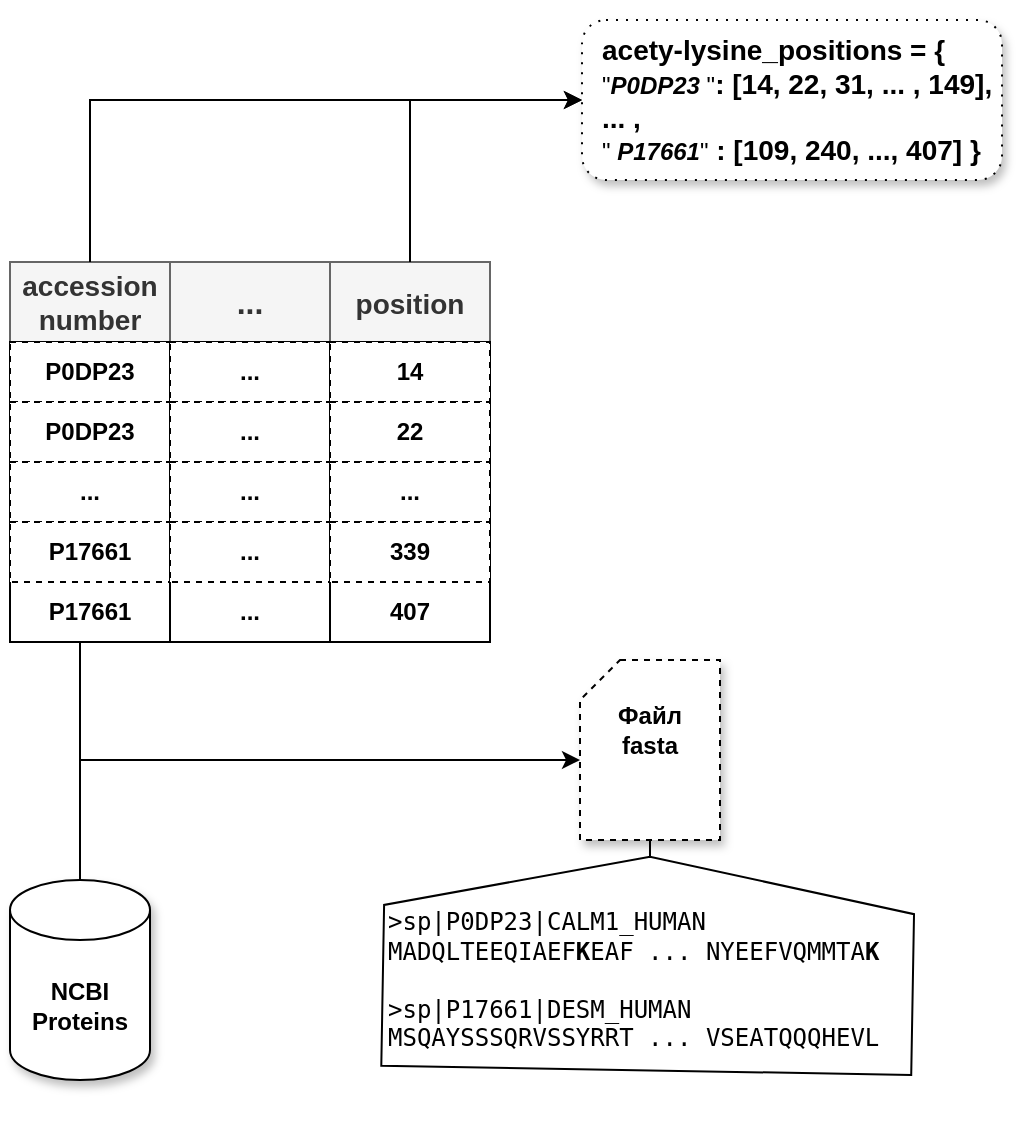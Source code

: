 <mxfile version="21.7.1" type="github">
  <diagram name="Page-1" id="7R-ukOLS5IpqLkp3WyMd">
    <mxGraphModel dx="1434" dy="759" grid="1" gridSize="10" guides="1" tooltips="1" connect="1" arrows="1" fold="1" page="1" pageScale="1" pageWidth="850" pageHeight="1100" math="0" shadow="0">
      <root>
        <mxCell id="0" />
        <mxCell id="1" parent="0" />
        <mxCell id="FEqC6AXYo_2WrqIZfGnE-35" value="" style="group;shadow=0;" vertex="1" connectable="0" parent="1">
          <mxGeometry x="80" y="241" width="80" height="190" as="geometry" />
        </mxCell>
        <mxCell id="FEqC6AXYo_2WrqIZfGnE-22" value="&lt;p&gt;&lt;font style=&quot;font-size: 14px;&quot;&gt;&lt;b&gt;accession number&lt;br&gt;&lt;/b&gt;&lt;/font&gt;&lt;/p&gt;" style="rounded=0;whiteSpace=wrap;html=1;fillColor=#f5f5f5;fontColor=#333333;strokeColor=#666666;shadow=0;" vertex="1" parent="FEqC6AXYo_2WrqIZfGnE-35">
          <mxGeometry width="80" height="40" as="geometry" />
        </mxCell>
        <mxCell id="FEqC6AXYo_2WrqIZfGnE-23" value="" style="rounded=0;whiteSpace=wrap;html=1;shadow=0;" vertex="1" parent="FEqC6AXYo_2WrqIZfGnE-35">
          <mxGeometry y="40" width="80" height="150" as="geometry" />
        </mxCell>
        <mxCell id="FEqC6AXYo_2WrqIZfGnE-28" value="P0DP23" style="rounded=0;whiteSpace=wrap;html=1;dashed=1;fontStyle=1;shadow=0;" vertex="1" parent="FEqC6AXYo_2WrqIZfGnE-35">
          <mxGeometry y="40" width="80" height="30" as="geometry" />
        </mxCell>
        <mxCell id="FEqC6AXYo_2WrqIZfGnE-29" value="P0DP23" style="rounded=0;whiteSpace=wrap;html=1;dashed=1;fontStyle=1;shadow=0;" vertex="1" parent="FEqC6AXYo_2WrqIZfGnE-35">
          <mxGeometry y="70" width="80" height="30" as="geometry" />
        </mxCell>
        <mxCell id="FEqC6AXYo_2WrqIZfGnE-30" value="&lt;div&gt;...&lt;br&gt;&lt;/div&gt;" style="rounded=0;whiteSpace=wrap;html=1;dashed=1;fontStyle=1;shadow=0;" vertex="1" parent="FEqC6AXYo_2WrqIZfGnE-35">
          <mxGeometry y="100" width="80" height="30" as="geometry" />
        </mxCell>
        <mxCell id="FEqC6AXYo_2WrqIZfGnE-31" value="P17661" style="rounded=0;whiteSpace=wrap;html=1;dashed=1;fontStyle=1;shadow=0;" vertex="1" parent="FEqC6AXYo_2WrqIZfGnE-35">
          <mxGeometry y="130" width="80" height="30" as="geometry" />
        </mxCell>
        <mxCell id="FEqC6AXYo_2WrqIZfGnE-34" value="P17661" style="text;html=1;strokeColor=none;fillColor=none;align=center;verticalAlign=middle;whiteSpace=wrap;rounded=0;fontStyle=1;shadow=0;" vertex="1" parent="FEqC6AXYo_2WrqIZfGnE-35">
          <mxGeometry x="10" y="160" width="60" height="30" as="geometry" />
        </mxCell>
        <mxCell id="FEqC6AXYo_2WrqIZfGnE-36" value="" style="group;shadow=0;" vertex="1" connectable="0" parent="1">
          <mxGeometry x="160" y="241" width="80" height="190" as="geometry" />
        </mxCell>
        <mxCell id="FEqC6AXYo_2WrqIZfGnE-37" value="&lt;p&gt;&lt;font style=&quot;font-size: 16px;&quot;&gt;&lt;b&gt;...&lt;/b&gt;&lt;/font&gt;&lt;/p&gt;" style="rounded=0;whiteSpace=wrap;html=1;fillColor=#f5f5f5;fontColor=#333333;strokeColor=#666666;shadow=0;" vertex="1" parent="FEqC6AXYo_2WrqIZfGnE-36">
          <mxGeometry width="80" height="40" as="geometry" />
        </mxCell>
        <mxCell id="FEqC6AXYo_2WrqIZfGnE-38" value="" style="rounded=0;whiteSpace=wrap;html=1;shadow=0;" vertex="1" parent="FEqC6AXYo_2WrqIZfGnE-36">
          <mxGeometry y="40" width="80" height="150" as="geometry" />
        </mxCell>
        <mxCell id="FEqC6AXYo_2WrqIZfGnE-39" value="&lt;div&gt;...&lt;br&gt;&lt;/div&gt;" style="rounded=0;whiteSpace=wrap;html=1;dashed=1;fontStyle=1;shadow=0;" vertex="1" parent="FEqC6AXYo_2WrqIZfGnE-36">
          <mxGeometry y="40" width="80" height="30" as="geometry" />
        </mxCell>
        <mxCell id="FEqC6AXYo_2WrqIZfGnE-40" value="&lt;div&gt;...&lt;br&gt;&lt;/div&gt;" style="rounded=0;whiteSpace=wrap;html=1;dashed=1;fontStyle=1;shadow=0;" vertex="1" parent="FEqC6AXYo_2WrqIZfGnE-36">
          <mxGeometry y="70" width="80" height="30" as="geometry" />
        </mxCell>
        <mxCell id="FEqC6AXYo_2WrqIZfGnE-41" value="&lt;div&gt;...&lt;br&gt;&lt;/div&gt;" style="rounded=0;whiteSpace=wrap;html=1;dashed=1;fontStyle=1;shadow=0;" vertex="1" parent="FEqC6AXYo_2WrqIZfGnE-36">
          <mxGeometry y="100" width="80" height="30" as="geometry" />
        </mxCell>
        <mxCell id="FEqC6AXYo_2WrqIZfGnE-42" value="&lt;div&gt;...&lt;br&gt;&lt;/div&gt;" style="rounded=0;whiteSpace=wrap;html=1;dashed=1;fontStyle=1;shadow=0;" vertex="1" parent="FEqC6AXYo_2WrqIZfGnE-36">
          <mxGeometry y="130" width="80" height="30" as="geometry" />
        </mxCell>
        <mxCell id="FEqC6AXYo_2WrqIZfGnE-43" value="&lt;div&gt;...&lt;br&gt;&lt;/div&gt;" style="text;html=1;strokeColor=none;fillColor=none;align=center;verticalAlign=middle;whiteSpace=wrap;rounded=0;fontStyle=1;shadow=0;" vertex="1" parent="FEqC6AXYo_2WrqIZfGnE-36">
          <mxGeometry x="10" y="160" width="60" height="30" as="geometry" />
        </mxCell>
        <mxCell id="FEqC6AXYo_2WrqIZfGnE-44" value="" style="group;shadow=0;" vertex="1" connectable="0" parent="1">
          <mxGeometry x="240" y="241" width="80" height="190" as="geometry" />
        </mxCell>
        <mxCell id="FEqC6AXYo_2WrqIZfGnE-45" value="&lt;p style=&quot;font-size: 15px;&quot;&gt;&lt;font size=&quot;1&quot;&gt;&lt;b style=&quot;font-size: 14px;&quot;&gt;position&lt;/b&gt;&lt;/font&gt;&lt;/p&gt;" style="rounded=0;whiteSpace=wrap;html=1;fillColor=#f5f5f5;fontColor=#333333;strokeColor=#666666;shadow=0;" vertex="1" parent="FEqC6AXYo_2WrqIZfGnE-44">
          <mxGeometry width="80" height="40" as="geometry" />
        </mxCell>
        <mxCell id="FEqC6AXYo_2WrqIZfGnE-46" value="" style="rounded=0;whiteSpace=wrap;html=1;shadow=0;" vertex="1" parent="FEqC6AXYo_2WrqIZfGnE-44">
          <mxGeometry y="40" width="80" height="150" as="geometry" />
        </mxCell>
        <mxCell id="FEqC6AXYo_2WrqIZfGnE-47" value="14" style="rounded=0;whiteSpace=wrap;html=1;dashed=1;fontStyle=1;shadow=0;" vertex="1" parent="FEqC6AXYo_2WrqIZfGnE-44">
          <mxGeometry y="40" width="80" height="30" as="geometry" />
        </mxCell>
        <mxCell id="FEqC6AXYo_2WrqIZfGnE-48" value="22" style="rounded=0;whiteSpace=wrap;html=1;dashed=1;fontStyle=1;shadow=0;" vertex="1" parent="FEqC6AXYo_2WrqIZfGnE-44">
          <mxGeometry y="70" width="80" height="30" as="geometry" />
        </mxCell>
        <mxCell id="FEqC6AXYo_2WrqIZfGnE-49" value="&lt;div&gt;...&lt;br&gt;&lt;/div&gt;" style="rounded=0;whiteSpace=wrap;html=1;dashed=1;fontStyle=1;shadow=0;" vertex="1" parent="FEqC6AXYo_2WrqIZfGnE-44">
          <mxGeometry y="100" width="80" height="30" as="geometry" />
        </mxCell>
        <mxCell id="FEqC6AXYo_2WrqIZfGnE-50" value="339" style="rounded=0;whiteSpace=wrap;html=1;dashed=1;fontStyle=1;shadow=0;" vertex="1" parent="FEqC6AXYo_2WrqIZfGnE-44">
          <mxGeometry y="130" width="80" height="30" as="geometry" />
        </mxCell>
        <mxCell id="FEqC6AXYo_2WrqIZfGnE-51" value="407" style="text;html=1;strokeColor=none;fillColor=none;align=center;verticalAlign=middle;whiteSpace=wrap;rounded=0;fontStyle=1;shadow=0;" vertex="1" parent="FEqC6AXYo_2WrqIZfGnE-44">
          <mxGeometry x="10" y="160" width="60" height="30" as="geometry" />
        </mxCell>
        <mxCell id="FEqC6AXYo_2WrqIZfGnE-54" value="" style="group;strokeWidth=3;shadow=0;" vertex="1" connectable="0" parent="1">
          <mxGeometry x="366" y="110" width="210" height="100" as="geometry" />
        </mxCell>
        <mxCell id="FEqC6AXYo_2WrqIZfGnE-53" value="" style="rounded=1;whiteSpace=wrap;html=1;dashed=1;dashPattern=1 4;shadow=1;" vertex="1" parent="FEqC6AXYo_2WrqIZfGnE-54">
          <mxGeometry y="10" width="210" height="80" as="geometry" />
        </mxCell>
        <mxCell id="FEqC6AXYo_2WrqIZfGnE-52" value="&lt;div align=&quot;left&quot;&gt;&lt;b&gt;&lt;font style=&quot;font-size: 14px;&quot;&gt;acety-lysine_positions = { &lt;/font&gt;&lt;/b&gt;&quot;&lt;b&gt;&lt;i&gt;P0DP23&lt;/i&gt;&lt;/b&gt; &quot;&lt;b&gt;&lt;font style=&quot;font-size: 14px;&quot;&gt;: [14, 22, 31, ... , 149],&lt;/font&gt;&lt;/b&gt;&lt;/div&gt;&lt;div align=&quot;left&quot;&gt;&lt;b&gt;&lt;font style=&quot;font-size: 14px;&quot;&gt;... ,&lt;br&gt;&lt;/font&gt;&lt;/b&gt;&lt;/div&gt;&lt;div align=&quot;left&quot;&gt;&quot; &lt;i&gt;&lt;b&gt;P17661&lt;/b&gt;&lt;/i&gt;&quot;&lt;b&gt;&lt;font style=&quot;font-size: 14px;&quot;&gt; : [109, 240, ..., 407] } &lt;br&gt;&lt;/font&gt;&lt;/b&gt;&lt;/div&gt;" style="text;html=1;strokeColor=none;fillColor=none;align=left;verticalAlign=middle;whiteSpace=wrap;rounded=0;" vertex="1" parent="FEqC6AXYo_2WrqIZfGnE-54">
          <mxGeometry x="8" width="200" height="100" as="geometry" />
        </mxCell>
        <mxCell id="FEqC6AXYo_2WrqIZfGnE-55" style="edgeStyle=orthogonalEdgeStyle;rounded=0;orthogonalLoop=1;jettySize=auto;html=1;exitX=0.5;exitY=0;exitDx=0;exitDy=0;entryX=0;entryY=0.5;entryDx=0;entryDy=0;" edge="1" parent="1" source="FEqC6AXYo_2WrqIZfGnE-22" target="FEqC6AXYo_2WrqIZfGnE-53">
          <mxGeometry relative="1" as="geometry" />
        </mxCell>
        <mxCell id="FEqC6AXYo_2WrqIZfGnE-56" style="edgeStyle=orthogonalEdgeStyle;rounded=0;orthogonalLoop=1;jettySize=auto;html=1;exitX=0.5;exitY=0;exitDx=0;exitDy=0;entryX=0;entryY=0.5;entryDx=0;entryDy=0;" edge="1" parent="1" source="FEqC6AXYo_2WrqIZfGnE-45" target="FEqC6AXYo_2WrqIZfGnE-53">
          <mxGeometry relative="1" as="geometry" />
        </mxCell>
        <mxCell id="FEqC6AXYo_2WrqIZfGnE-62" value="&lt;b&gt;NCBI&lt;br&gt;Proteins&lt;/b&gt;" style="shape=cylinder3;whiteSpace=wrap;html=1;boundedLbl=1;backgroundOutline=1;size=15;shadow=1;" vertex="1" parent="1">
          <mxGeometry x="80" y="550" width="70" height="100" as="geometry" />
        </mxCell>
        <mxCell id="FEqC6AXYo_2WrqIZfGnE-65" value="" style="edgeStyle=orthogonalEdgeStyle;rounded=0;orthogonalLoop=1;jettySize=auto;html=1;endArrow=none;endFill=0;" edge="1" parent="1" source="FEqC6AXYo_2WrqIZfGnE-34" target="FEqC6AXYo_2WrqIZfGnE-62">
          <mxGeometry relative="1" as="geometry">
            <Array as="points">
              <mxPoint x="115" y="480" />
              <mxPoint x="115" y="480" />
            </Array>
          </mxGeometry>
        </mxCell>
        <mxCell id="FEqC6AXYo_2WrqIZfGnE-67" style="edgeStyle=orthogonalEdgeStyle;rounded=0;orthogonalLoop=1;jettySize=auto;html=1;entryX=0.5;entryY=0;entryDx=0;entryDy=0;entryPerimeter=0;endArrow=none;endFill=0;startArrow=classic;startFill=1;" edge="1" parent="1" target="FEqC6AXYo_2WrqIZfGnE-62">
          <mxGeometry relative="1" as="geometry">
            <mxPoint x="365" y="490" as="sourcePoint" />
            <Array as="points">
              <mxPoint x="365" y="490" />
              <mxPoint x="115" y="490" />
            </Array>
          </mxGeometry>
        </mxCell>
        <mxCell id="FEqC6AXYo_2WrqIZfGnE-70" value="" style="group" vertex="1" connectable="0" parent="1">
          <mxGeometry x="265.648" y="440" width="270.902" height="210" as="geometry" />
        </mxCell>
        <mxCell id="FEqC6AXYo_2WrqIZfGnE-57" value="" style="verticalLabelPosition=bottom;verticalAlign=top;html=1;shape=card;whiteSpace=wrap;size=20;arcSize=12;strokeWidth=1;dashed=1;shadow=1;" vertex="1" parent="FEqC6AXYo_2WrqIZfGnE-70">
          <mxGeometry x="99.352" width="70" height="90" as="geometry" />
        </mxCell>
        <mxCell id="FEqC6AXYo_2WrqIZfGnE-58" value="&lt;b&gt;Файл fasta&lt;/b&gt;" style="text;html=1;strokeColor=none;fillColor=none;align=center;verticalAlign=middle;whiteSpace=wrap;rounded=0;" vertex="1" parent="FEqC6AXYo_2WrqIZfGnE-70">
          <mxGeometry x="104.352" y="20" width="60" height="30" as="geometry" />
        </mxCell>
        <mxCell id="FEqC6AXYo_2WrqIZfGnE-60" style="edgeStyle=orthogonalEdgeStyle;rounded=0;orthogonalLoop=1;jettySize=auto;html=1;exitX=0.5;exitY=1;exitDx=0;exitDy=0;entryX=0.5;entryY=1;entryDx=0;entryDy=0;entryPerimeter=0;endArrow=none;endFill=0;" edge="1" parent="FEqC6AXYo_2WrqIZfGnE-70" source="FEqC6AXYo_2WrqIZfGnE-59" target="FEqC6AXYo_2WrqIZfGnE-57">
          <mxGeometry relative="1" as="geometry">
            <Array as="points">
              <mxPoint x="134.352" y="98" />
            </Array>
          </mxGeometry>
        </mxCell>
        <mxCell id="FEqC6AXYo_2WrqIZfGnE-59" value="" style="shape=offPageConnector;whiteSpace=wrap;html=1;rotation=-179;shadow=0;size=0.247;" vertex="1" parent="FEqC6AXYo_2WrqIZfGnE-70">
          <mxGeometry x="0.912" y="98.39" width="265" height="106.78" as="geometry" />
        </mxCell>
        <mxCell id="FEqC6AXYo_2WrqIZfGnE-69" value="&lt;div align=&quot;left&quot;&gt;&lt;pre&gt;&amp;gt;sp|P0DP23|CALM1_HUMAN&lt;br&gt;MADQLTEEQIAEF&lt;b&gt;K&lt;/b&gt;EAF ... NYEEFVQMMTA&lt;b&gt;K&lt;/b&gt;&lt;br&gt;&lt;br&gt;&amp;gt;sp|P17661|DESM_HUMAN&lt;br&gt;MSQAYSSSQRVSSYRRT ... VSEATQQQHEVL&lt;/pre&gt;&lt;/div&gt;&lt;div align=&quot;left&quot;&gt;&lt;pre&gt;&lt;br&gt;&lt;/pre&gt;&lt;/div&gt;" style="text;html=1;strokeColor=none;fillColor=none;align=left;verticalAlign=middle;whiteSpace=wrap;rounded=0;" vertex="1" parent="FEqC6AXYo_2WrqIZfGnE-70">
          <mxGeometry x="0.902" y="136.78" width="270" height="73.22" as="geometry" />
        </mxCell>
      </root>
    </mxGraphModel>
  </diagram>
</mxfile>
